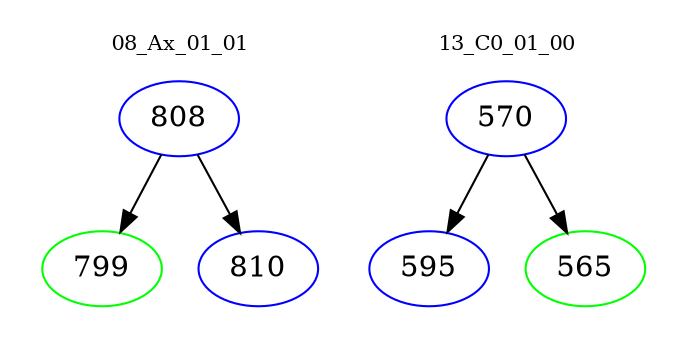 digraph{
subgraph cluster_0 {
color = white
label = "08_Ax_01_01";
fontsize=10;
T0_808 [label="808", color="blue"]
T0_808 -> T0_799 [color="black"]
T0_799 [label="799", color="green"]
T0_808 -> T0_810 [color="black"]
T0_810 [label="810", color="blue"]
}
subgraph cluster_1 {
color = white
label = "13_C0_01_00";
fontsize=10;
T1_570 [label="570", color="blue"]
T1_570 -> T1_595 [color="black"]
T1_595 [label="595", color="blue"]
T1_570 -> T1_565 [color="black"]
T1_565 [label="565", color="green"]
}
}
